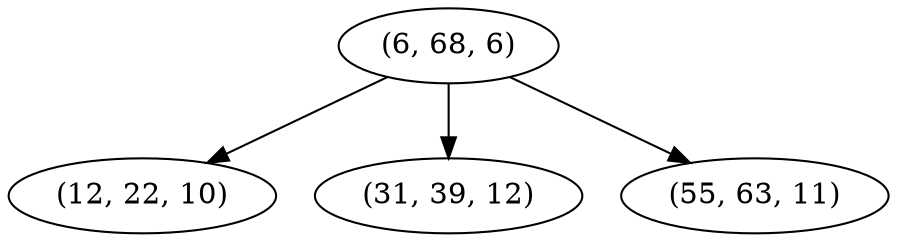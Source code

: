 digraph tree {
    "(6, 68, 6)";
    "(12, 22, 10)";
    "(31, 39, 12)";
    "(55, 63, 11)";
    "(6, 68, 6)" -> "(12, 22, 10)";
    "(6, 68, 6)" -> "(31, 39, 12)";
    "(6, 68, 6)" -> "(55, 63, 11)";
}
